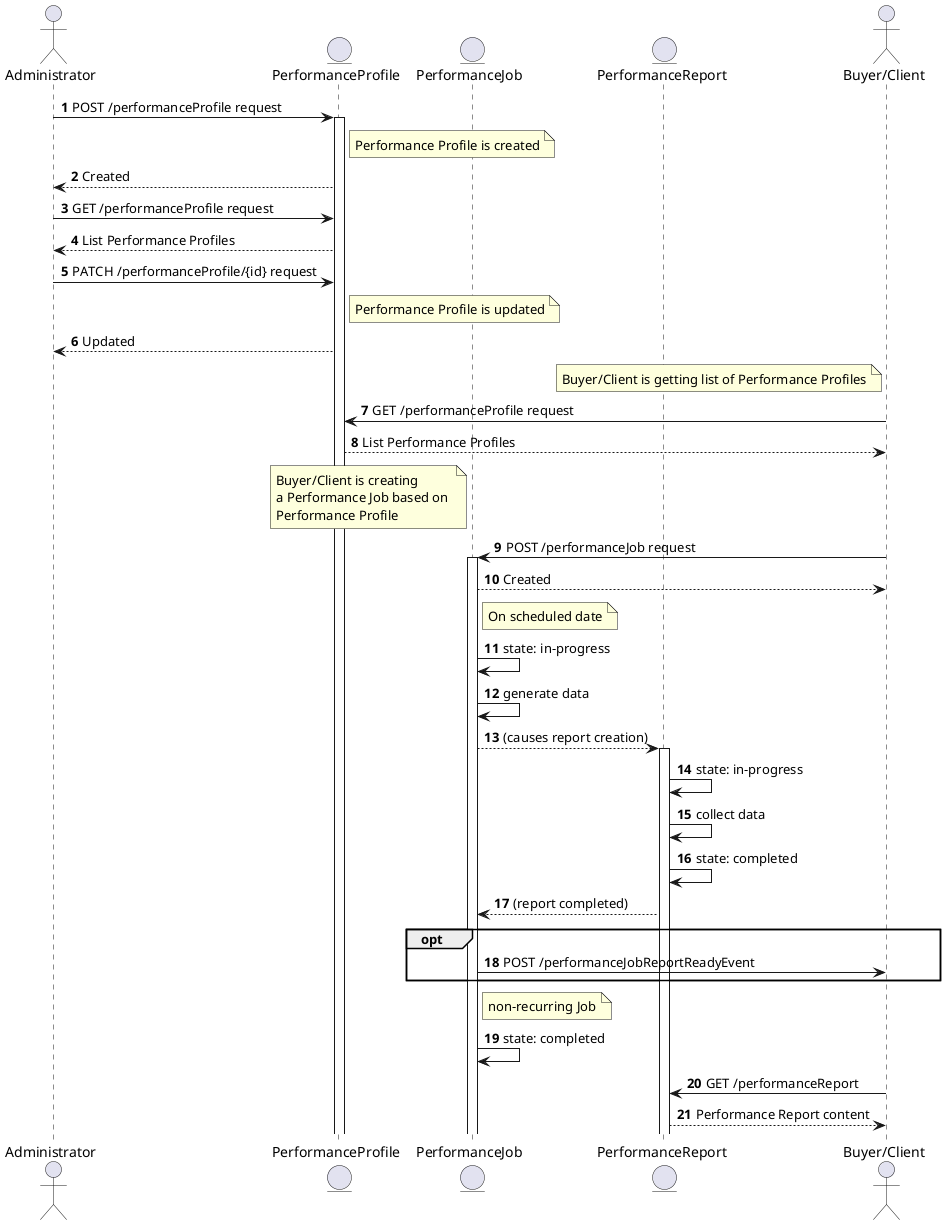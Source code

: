 @startuml pmEntities
autonumber

actor "Administrator" as A

entity PerformanceProfile as PP

entity PerformanceJob as PJ
entity PerformanceReport as PR

actor "Buyer/Client" as B

A -> PP: POST /performanceProfile request
activate PP
note right of PP: Performance Profile is created 
PP --> A: Created

A -> PP: GET /performanceProfile request
PP --> A: List Performance Profiles

A -> PP: PATCH /performanceProfile/{id} request
note right of PP: Performance Profile is updated
PP --> A: Updated

note left of B: Buyer/Client is getting list of Performance Profiles
B -> PP: GET /performanceProfile request

PP --> B: List Performance Profiles

note left of PJ: Buyer/Client is creating \na Performance Job based on \nPerformance Profile
B -> PJ: POST /performanceJob request
activate PJ
PJ --> B: Created

note right of PJ: On scheduled date

PJ -> PJ: state: in-progress

PJ -> PJ: generate data

PJ --> PR: (causes report creation)

activate PR

PR -> PR: state: in-progress

PR -> PR: collect data

PR -> PR: state: completed

PR --> PJ: (report completed)

opt
    PJ -> B: POST /performanceJobReportReadyEvent
end

note right of PJ: non-recurring Job
PJ -> PJ: state: completed

B -> PR: GET /performanceReport
PR --> B: Performance Report content

@enduml